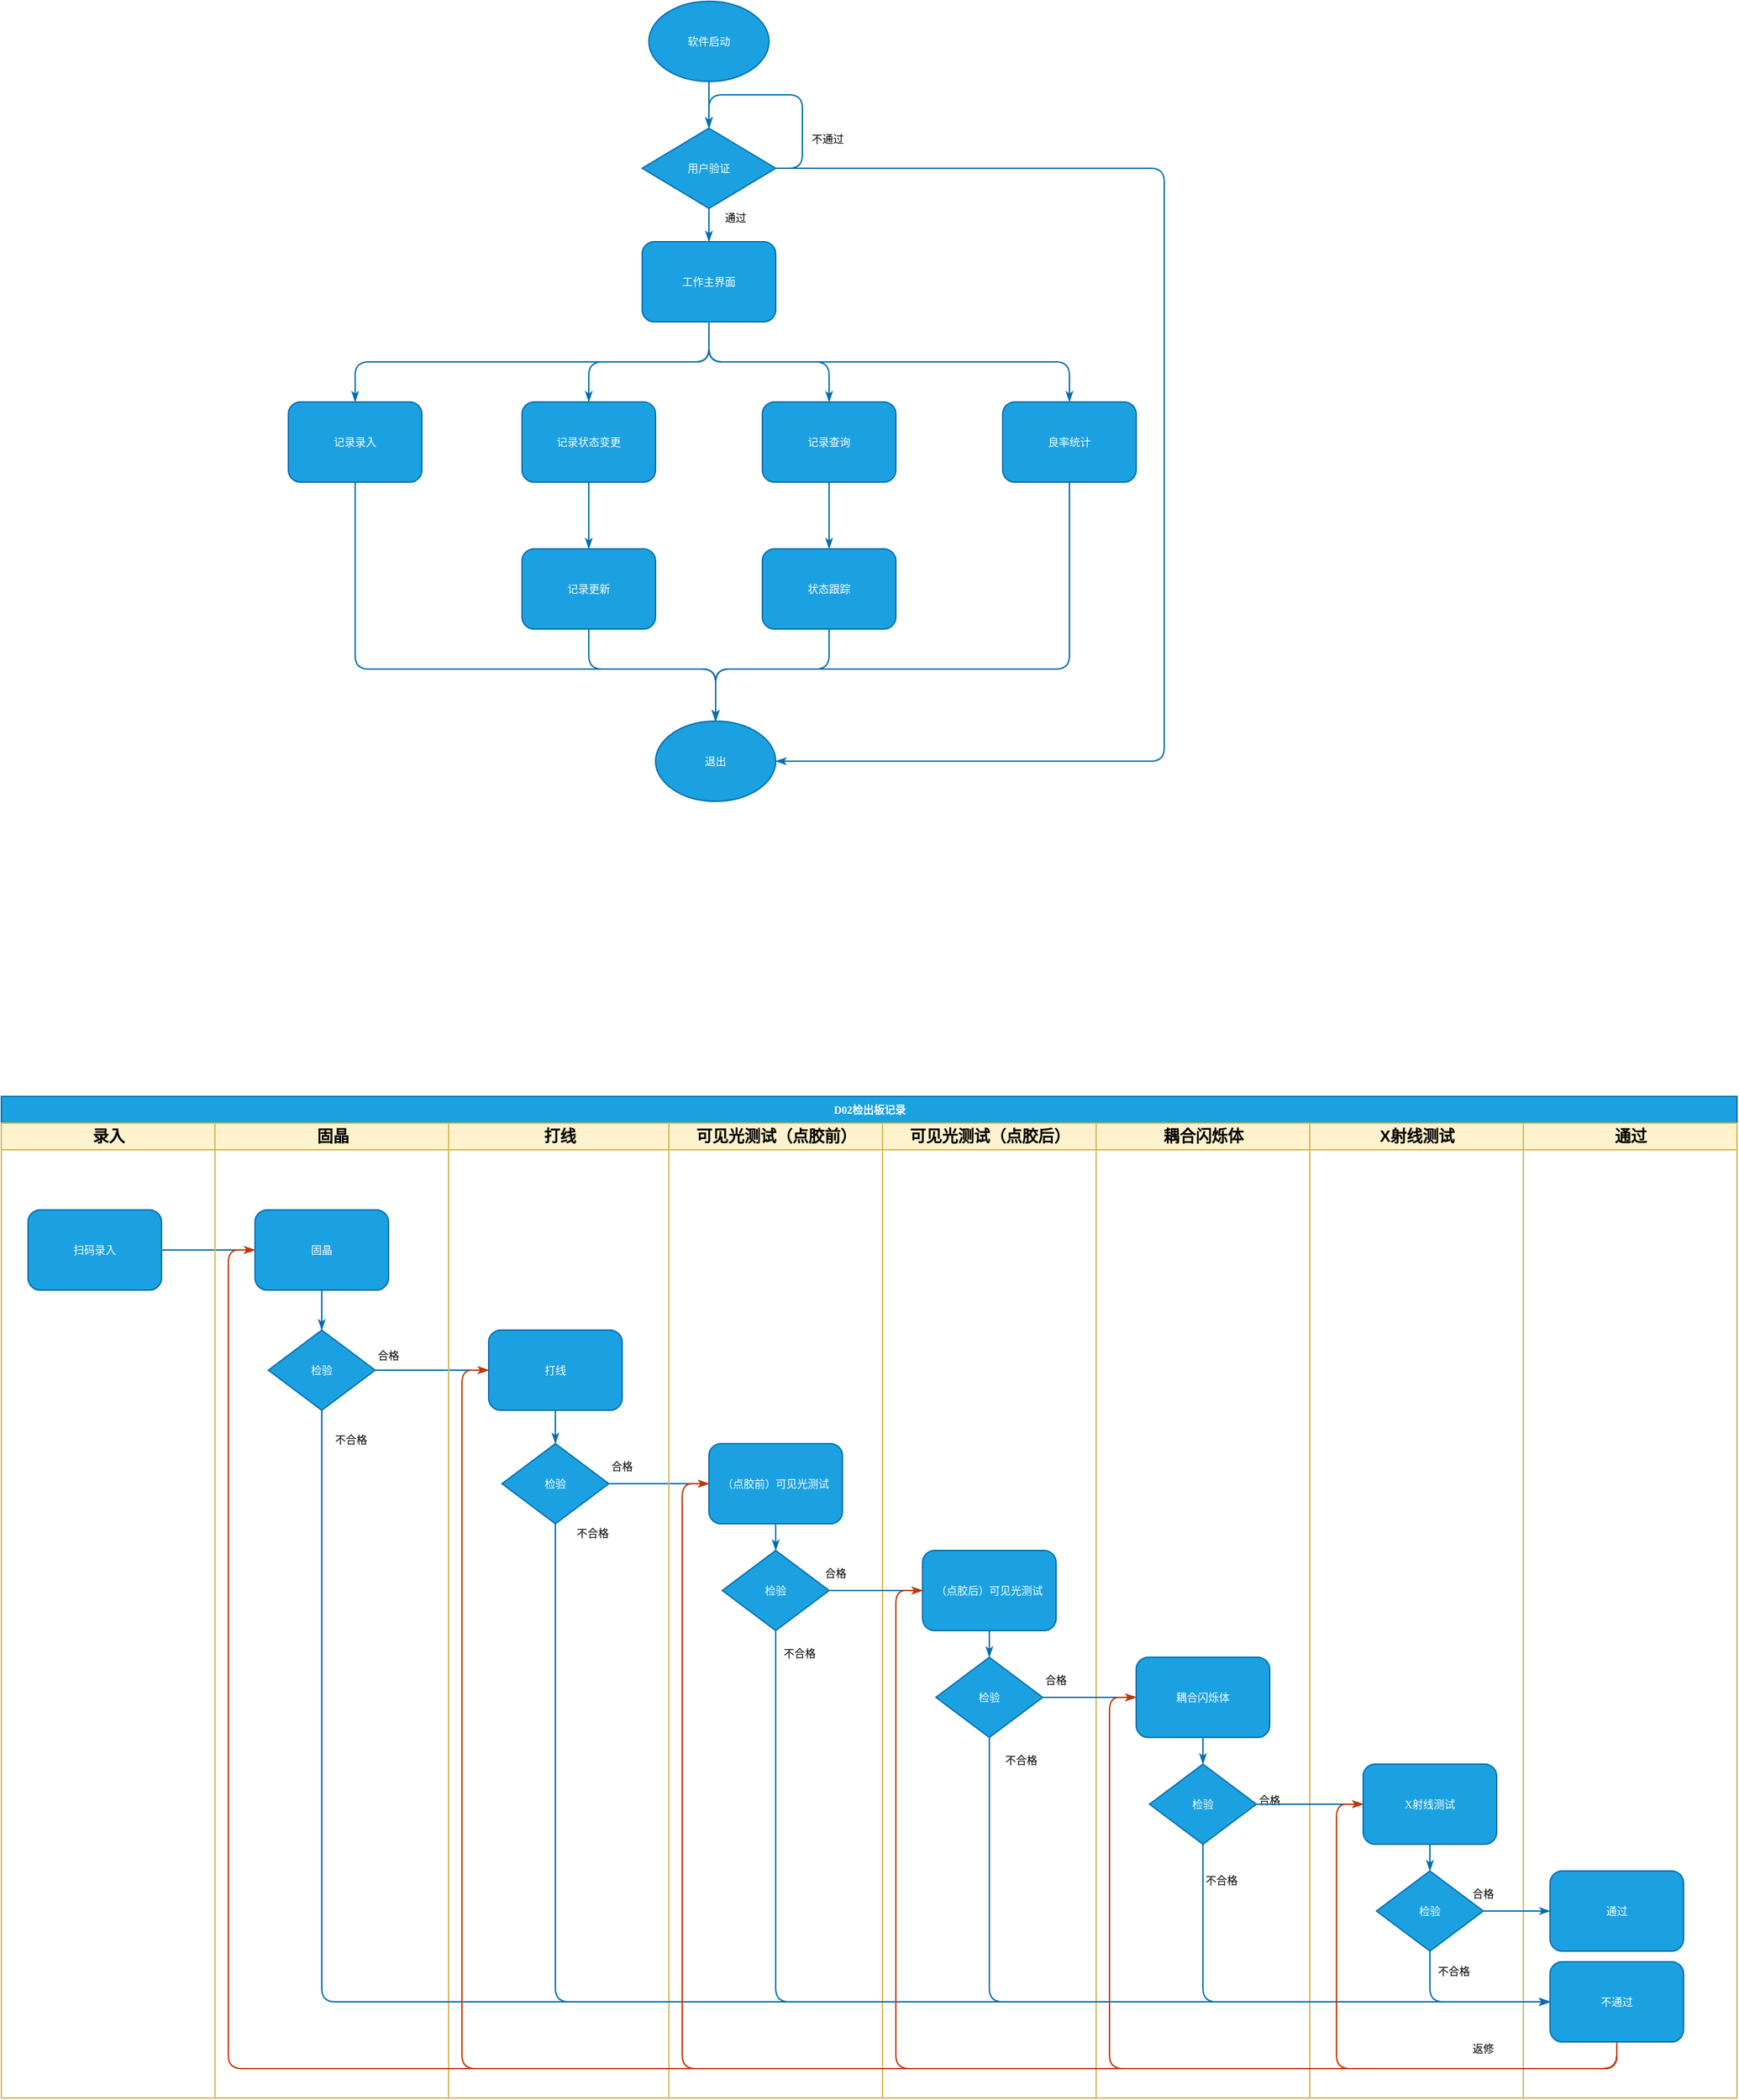 <mxfile version="10.9.8" type="github"><diagram name="Page-1" id="74e2e168-ea6b-b213-b513-2b3c1d86103e"><mxGraphModel dx="2355" dy="2018" grid="0" gridSize="10" guides="1" tooltips="1" connect="1" arrows="1" fold="1" page="0" pageScale="1" pageWidth="1100" pageHeight="850" background="#ffffff" math="0" shadow="0"><root><mxCell id="0"/><mxCell id="1" parent="0"/><mxCell id="77e6c97f196da883-1" value="D02检出板记录" style="swimlane;html=1;childLayout=stackLayout;startSize=20;rounded=0;shadow=0;labelBackgroundColor=none;strokeColor=#006EAF;strokeWidth=1;fillColor=#1ba1e2;fontFamily=Verdana;fontSize=8;fontColor=#ffffff;align=center;" parent="1" vertex="1"><mxGeometry x="-120" y="-40" width="1300" height="750" as="geometry"/></mxCell><mxCell id="77e6c97f196da883-2" value="录入" style="swimlane;html=1;startSize=20;fillColor=#fff2cc;strokeColor=#d6b656;" parent="77e6c97f196da883-1" vertex="1"><mxGeometry y="20" width="160" height="730" as="geometry"/></mxCell><mxCell id="77e6c97f196da883-8" value="扫码录入" style="rounded=1;whiteSpace=wrap;html=1;shadow=0;labelBackgroundColor=none;strokeColor=#006EAF;strokeWidth=1;fillColor=#1ba1e2;fontFamily=Verdana;fontSize=8;fontColor=#ffffff;align=center;" parent="77e6c97f196da883-2" vertex="1"><mxGeometry x="20" y="65" width="100" height="60" as="geometry"/></mxCell><mxCell id="77e6c97f196da883-26" style="edgeStyle=orthogonalEdgeStyle;rounded=1;html=1;labelBackgroundColor=none;startArrow=none;startFill=0;startSize=5;endArrow=classicThin;endFill=1;endSize=5;jettySize=auto;orthogonalLoop=1;strokeColor=#006EAF;strokeWidth=1;fontFamily=Verdana;fontSize=8;fontColor=#000000;fillColor=#1ba1e2;" parent="77e6c97f196da883-1" source="77e6c97f196da883-8" target="77e6c97f196da883-11" edge="1"><mxGeometry relative="1" as="geometry"/></mxCell><mxCell id="77e6c97f196da883-28" style="edgeStyle=orthogonalEdgeStyle;rounded=1;html=1;labelBackgroundColor=none;startArrow=none;startFill=0;startSize=5;endArrow=classicThin;endFill=1;endSize=5;jettySize=auto;orthogonalLoop=1;strokeColor=#006EAF;strokeWidth=1;fontFamily=Verdana;fontSize=8;fontColor=#000000;fillColor=#1ba1e2;exitX=1;exitY=0.5;exitDx=0;exitDy=0;" parent="77e6c97f196da883-1" source="1EYj50Yx6I4H_2WvWwof-53" target="77e6c97f196da883-12" edge="1"><mxGeometry relative="1" as="geometry"><mxPoint x="290" y="220" as="sourcePoint"/></mxGeometry></mxCell><mxCell id="77e6c97f196da883-33" style="edgeStyle=orthogonalEdgeStyle;rounded=1;html=1;labelBackgroundColor=none;startArrow=none;startFill=0;startSize=5;endArrow=classicThin;endFill=1;endSize=5;jettySize=auto;orthogonalLoop=1;strokeColor=#006EAF;strokeWidth=1;fontFamily=Verdana;fontSize=8;fontColor=#000000;fillColor=#1ba1e2;" parent="77e6c97f196da883-1" source="77e6c97f196da883-13" target="77e6c97f196da883-15" edge="1"><mxGeometry relative="1" as="geometry"/></mxCell><mxCell id="77e6c97f196da883-3" value="固晶" style="swimlane;html=1;startSize=20;fillColor=#fff2cc;strokeColor=#d6b656;" parent="77e6c97f196da883-1" vertex="1"><mxGeometry x="160" y="20" width="175" height="730" as="geometry"/></mxCell><mxCell id="1EYj50Yx6I4H_2WvWwof-56" value="" style="edgeStyle=orthogonalEdgeStyle;orthogonalLoop=1;jettySize=auto;html=1;labelBackgroundColor=none;startFill=0;startSize=5;endArrow=classicThin;endFill=1;endSize=5;strokeColor=#006EAF;strokeWidth=1;fillColor=#1ba1e2;fontFamily=Verdana;fontSize=8;" edge="1" parent="77e6c97f196da883-3" source="77e6c97f196da883-11" target="1EYj50Yx6I4H_2WvWwof-53"><mxGeometry relative="1" as="geometry"/></mxCell><mxCell id="77e6c97f196da883-11" value="固晶" style="rounded=1;whiteSpace=wrap;html=1;shadow=0;labelBackgroundColor=none;strokeColor=#006EAF;strokeWidth=1;fillColor=#1ba1e2;fontFamily=Verdana;fontSize=8;fontColor=#ffffff;align=center;" parent="77e6c97f196da883-3" vertex="1"><mxGeometry x="30" y="65" width="100" height="60" as="geometry"/></mxCell><mxCell id="1EYj50Yx6I4H_2WvWwof-53" value="检验" style="rhombus;whiteSpace=wrap;html=1;rounded=0;shadow=0;labelBackgroundColor=none;strokeColor=#006EAF;strokeWidth=1;fillColor=#1ba1e2;fontFamily=Verdana;fontSize=8;fontColor=#ffffff;align=center;" vertex="1" parent="77e6c97f196da883-3"><mxGeometry x="40" y="155" width="80" height="60" as="geometry"/></mxCell><mxCell id="1EYj50Yx6I4H_2WvWwof-57" value="合格" style="text;html=1;resizable=0;points=[];autosize=1;align=left;verticalAlign=top;spacingTop=-4;fontSize=8;fontFamily=Verdana;" vertex="1" parent="77e6c97f196da883-3"><mxGeometry x="120" y="167" width="40" height="10" as="geometry"/></mxCell><mxCell id="1EYj50Yx6I4H_2WvWwof-142" value="不合格" style="text;html=1;resizable=0;points=[];autosize=1;align=left;verticalAlign=top;spacingTop=-4;fontSize=8;fontFamily=Verdana;" vertex="1" parent="77e6c97f196da883-3"><mxGeometry x="87.5" y="230" width="46" height="10" as="geometry"/></mxCell><mxCell id="77e6c97f196da883-4" value="打线" style="swimlane;html=1;startSize=20;fillColor=#fff2cc;strokeColor=#d6b656;" parent="77e6c97f196da883-1" vertex="1"><mxGeometry x="335" y="20" width="165" height="730" as="geometry"/></mxCell><mxCell id="77e6c97f196da883-12" value="打线" style="rounded=1;whiteSpace=wrap;html=1;shadow=0;labelBackgroundColor=none;strokeColor=#006EAF;strokeWidth=1;fillColor=#1ba1e2;fontFamily=Verdana;fontSize=8;fontColor=#ffffff;align=center;" parent="77e6c97f196da883-4" vertex="1"><mxGeometry x="30" y="155" width="100" height="60" as="geometry"/></mxCell><mxCell id="77e6c97f196da883-13" value="检验" style="rhombus;whiteSpace=wrap;html=1;rounded=0;shadow=0;labelBackgroundColor=none;strokeColor=#006EAF;strokeWidth=1;fillColor=#1ba1e2;fontFamily=Verdana;fontSize=8;fontColor=#ffffff;align=center;" parent="77e6c97f196da883-4" vertex="1"><mxGeometry x="40" y="240" width="80" height="60" as="geometry"/></mxCell><mxCell id="77e6c97f196da883-29" style="edgeStyle=orthogonalEdgeStyle;rounded=1;html=1;labelBackgroundColor=none;startArrow=none;startFill=0;startSize=5;endArrow=classicThin;endFill=1;endSize=5;jettySize=auto;orthogonalLoop=1;strokeColor=#006EAF;strokeWidth=1;fontFamily=Verdana;fontSize=8;fontColor=#000000;fillColor=#1ba1e2;" parent="77e6c97f196da883-4" source="77e6c97f196da883-12" target="77e6c97f196da883-13" edge="1"><mxGeometry relative="1" as="geometry"/></mxCell><mxCell id="1EYj50Yx6I4H_2WvWwof-101" value="合格" style="text;html=1;resizable=0;points=[];autosize=1;align=left;verticalAlign=top;spacingTop=-4;fontSize=8;fontFamily=Verdana;" vertex="1" parent="77e6c97f196da883-4"><mxGeometry x="120" y="250" width="40" height="10" as="geometry"/></mxCell><mxCell id="1EYj50Yx6I4H_2WvWwof-143" value="不合格" style="text;html=1;resizable=0;points=[];autosize=1;align=left;verticalAlign=top;spacingTop=-4;fontSize=8;fontFamily=Verdana;" vertex="1" parent="77e6c97f196da883-4"><mxGeometry x="94" y="300" width="46" height="10" as="geometry"/></mxCell><mxCell id="77e6c97f196da883-5" value="可见光测试（点胶前）" style="swimlane;html=1;startSize=20;fillColor=#fff2cc;strokeColor=#d6b656;" parent="77e6c97f196da883-1" vertex="1"><mxGeometry x="500" y="20" width="160" height="730" as="geometry"/></mxCell><mxCell id="77e6c97f196da883-15" value="（点胶前）可见光测试" style="rounded=1;whiteSpace=wrap;html=1;shadow=0;labelBackgroundColor=none;strokeColor=#006EAF;strokeWidth=1;fillColor=#1ba1e2;fontFamily=Verdana;fontSize=8;fontColor=#ffffff;align=center;" parent="77e6c97f196da883-5" vertex="1"><mxGeometry x="30" y="240" width="100" height="60" as="geometry"/></mxCell><mxCell id="77e6c97f196da883-16" value="检验" style="rhombus;whiteSpace=wrap;html=1;rounded=0;shadow=0;labelBackgroundColor=none;strokeColor=#006EAF;strokeWidth=1;fillColor=#1ba1e2;fontFamily=Verdana;fontSize=8;fontColor=#ffffff;align=center;" parent="77e6c97f196da883-5" vertex="1"><mxGeometry x="40" y="320" width="80" height="60" as="geometry"/></mxCell><mxCell id="77e6c97f196da883-34" style="edgeStyle=orthogonalEdgeStyle;rounded=1;html=1;labelBackgroundColor=none;startArrow=none;startFill=0;startSize=5;endArrow=classicThin;endFill=1;endSize=5;jettySize=auto;orthogonalLoop=1;strokeColor=#006EAF;strokeWidth=1;fontFamily=Verdana;fontSize=8;fontColor=#000000;fillColor=#1ba1e2;" parent="77e6c97f196da883-5" source="77e6c97f196da883-15" target="77e6c97f196da883-16" edge="1"><mxGeometry relative="1" as="geometry"/></mxCell><mxCell id="1EYj50Yx6I4H_2WvWwof-102" value="合格" style="text;html=1;resizable=0;points=[];autosize=1;align=left;verticalAlign=top;spacingTop=-4;fontSize=8;fontFamily=Verdana;" vertex="1" parent="77e6c97f196da883-5"><mxGeometry x="115" y="330" width="40" height="10" as="geometry"/></mxCell><mxCell id="1EYj50Yx6I4H_2WvWwof-145" value="不合格" style="text;html=1;resizable=0;points=[];autosize=1;align=left;verticalAlign=top;spacingTop=-4;fontSize=8;fontFamily=Verdana;" vertex="1" parent="77e6c97f196da883-5"><mxGeometry x="84" y="390" width="46" height="10" as="geometry"/></mxCell><mxCell id="77e6c97f196da883-6" value="可见光测试（点胶后）" style="swimlane;html=1;startSize=20;fillColor=#fff2cc;strokeColor=#d6b656;" parent="77e6c97f196da883-1" vertex="1"><mxGeometry x="660" y="20" width="160" height="730" as="geometry"/></mxCell><mxCell id="1EYj50Yx6I4H_2WvWwof-62" style="edgeStyle=orthogonalEdgeStyle;orthogonalLoop=1;jettySize=auto;html=1;exitX=0.5;exitY=1;exitDx=0;exitDy=0;labelBackgroundColor=none;startFill=0;startSize=5;endArrow=classicThin;endFill=1;endSize=5;strokeColor=#006EAF;strokeWidth=1;fillColor=#1ba1e2;fontFamily=Verdana;fontSize=8;" edge="1" parent="77e6c97f196da883-6" source="77e6c97f196da883-17" target="1EYj50Yx6I4H_2WvWwof-61"><mxGeometry relative="1" as="geometry"/></mxCell><mxCell id="77e6c97f196da883-17" value="（点胶后）可见光测试" style="rounded=1;whiteSpace=wrap;html=1;shadow=0;labelBackgroundColor=none;strokeColor=#006EAF;strokeWidth=1;fillColor=#1ba1e2;fontFamily=Verdana;fontSize=8;fontColor=#ffffff;align=center;" parent="77e6c97f196da883-6" vertex="1"><mxGeometry x="30" y="320" width="100" height="60" as="geometry"/></mxCell><mxCell id="1EYj50Yx6I4H_2WvWwof-61" value="检验" style="rhombus;whiteSpace=wrap;html=1;rounded=0;shadow=0;labelBackgroundColor=none;strokeColor=#006EAF;strokeWidth=1;fillColor=#1ba1e2;fontFamily=Verdana;fontSize=8;fontColor=#ffffff;align=center;" vertex="1" parent="77e6c97f196da883-6"><mxGeometry x="40" y="400" width="80" height="60" as="geometry"/></mxCell><mxCell id="1EYj50Yx6I4H_2WvWwof-103" value="合格" style="text;html=1;resizable=0;points=[];autosize=1;align=left;verticalAlign=top;spacingTop=-4;fontSize=8;fontFamily=Verdana;" vertex="1" parent="77e6c97f196da883-6"><mxGeometry x="120" y="410" width="40" height="10" as="geometry"/></mxCell><mxCell id="1EYj50Yx6I4H_2WvWwof-146" value="不合格" style="text;html=1;resizable=0;points=[];autosize=1;align=left;verticalAlign=top;spacingTop=-4;fontSize=8;fontFamily=Verdana;" vertex="1" parent="77e6c97f196da883-6"><mxGeometry x="90" y="470" width="46" height="10" as="geometry"/></mxCell><mxCell id="77e6c97f196da883-7" value="耦合闪烁体" style="swimlane;html=1;startSize=20;fillColor=#fff2cc;strokeColor=#d6b656;" parent="77e6c97f196da883-1" vertex="1"><mxGeometry x="820" y="20" width="160" height="730" as="geometry"><mxRectangle x="800" y="20" width="90" height="730" as="alternateBounds"/></mxGeometry></mxCell><mxCell id="77e6c97f196da883-40" style="edgeStyle=orthogonalEdgeStyle;rounded=1;html=1;labelBackgroundColor=none;startArrow=none;startFill=0;startSize=5;endArrow=classicThin;endFill=1;endSize=5;jettySize=auto;orthogonalLoop=1;strokeColor=#006EAF;strokeWidth=1;fontFamily=Verdana;fontSize=8;fontColor=#000000;fillColor=#1ba1e2;" parent="77e6c97f196da883-7" edge="1"><mxGeometry relative="1" as="geometry"><mxPoint x="80" y="640" as="sourcePoint"/><mxPoint x="80" y="640" as="targetPoint"/></mxGeometry></mxCell><mxCell id="1EYj50Yx6I4H_2WvWwof-64" value="耦合闪烁体" style="rounded=1;whiteSpace=wrap;html=1;shadow=0;labelBackgroundColor=none;strokeColor=#006EAF;strokeWidth=1;fillColor=#1ba1e2;fontFamily=Verdana;fontSize=8;fontColor=#ffffff;align=center;" vertex="1" parent="77e6c97f196da883-7"><mxGeometry x="30" y="400" width="100" height="60" as="geometry"/></mxCell><mxCell id="1EYj50Yx6I4H_2WvWwof-65" value="检验" style="rhombus;whiteSpace=wrap;html=1;rounded=0;shadow=0;labelBackgroundColor=none;strokeColor=#006EAF;strokeWidth=1;fillColor=#1ba1e2;fontFamily=Verdana;fontSize=8;fontColor=#ffffff;align=center;" vertex="1" parent="77e6c97f196da883-7"><mxGeometry x="40" y="480" width="80" height="60" as="geometry"/></mxCell><mxCell id="1EYj50Yx6I4H_2WvWwof-63" style="edgeStyle=orthogonalEdgeStyle;orthogonalLoop=1;jettySize=auto;html=1;exitX=0.5;exitY=1;exitDx=0;exitDy=0;labelBackgroundColor=none;startFill=0;startSize=5;endArrow=classicThin;endFill=1;endSize=5;strokeColor=#006EAF;strokeWidth=1;fillColor=#1ba1e2;fontFamily=Verdana;fontSize=8;" edge="1" parent="77e6c97f196da883-7" source="1EYj50Yx6I4H_2WvWwof-64" target="1EYj50Yx6I4H_2WvWwof-65"><mxGeometry relative="1" as="geometry"/></mxCell><mxCell id="1EYj50Yx6I4H_2WvWwof-104" value="合格" style="text;html=1;resizable=0;points=[];autosize=1;align=left;verticalAlign=top;spacingTop=-4;fontSize=8;fontFamily=Verdana;" vertex="1" parent="77e6c97f196da883-7"><mxGeometry x="120" y="500" width="40" height="10" as="geometry"/></mxCell><mxCell id="1EYj50Yx6I4H_2WvWwof-148" value="不合格" style="text;html=1;resizable=0;points=[];autosize=1;align=left;verticalAlign=top;spacingTop=-4;fontSize=8;fontFamily=Verdana;" vertex="1" parent="77e6c97f196da883-7"><mxGeometry x="80" y="560" width="46" height="10" as="geometry"/></mxCell><mxCell id="1EYj50Yx6I4H_2WvWwof-49" value="X射线测试" style="swimlane;html=1;startSize=20;fillColor=#fff2cc;strokeColor=#d6b656;" vertex="1" parent="77e6c97f196da883-1"><mxGeometry x="980" y="20" width="160" height="730" as="geometry"><mxRectangle x="800" y="20" width="90" height="730" as="alternateBounds"/></mxGeometry></mxCell><mxCell id="1EYj50Yx6I4H_2WvWwof-67" value="X射线测试" style="rounded=1;whiteSpace=wrap;html=1;shadow=0;labelBackgroundColor=none;strokeColor=#006EAF;strokeWidth=1;fillColor=#1ba1e2;fontFamily=Verdana;fontSize=8;fontColor=#ffffff;align=center;" vertex="1" parent="1EYj50Yx6I4H_2WvWwof-49"><mxGeometry x="40" y="480" width="100" height="60" as="geometry"/></mxCell><mxCell id="1EYj50Yx6I4H_2WvWwof-68" value="检验" style="rhombus;whiteSpace=wrap;html=1;rounded=0;shadow=0;labelBackgroundColor=none;strokeColor=#006EAF;strokeWidth=1;fillColor=#1ba1e2;fontFamily=Verdana;fontSize=8;fontColor=#ffffff;align=center;" vertex="1" parent="1EYj50Yx6I4H_2WvWwof-49"><mxGeometry x="50" y="560" width="80" height="60" as="geometry"/></mxCell><mxCell id="1EYj50Yx6I4H_2WvWwof-66" style="edgeStyle=orthogonalEdgeStyle;orthogonalLoop=1;jettySize=auto;html=1;exitX=0.5;exitY=1;exitDx=0;exitDy=0;labelBackgroundColor=none;startFill=0;startSize=5;endArrow=classicThin;endFill=1;endSize=5;strokeColor=#006EAF;strokeWidth=1;fillColor=#1ba1e2;fontFamily=Verdana;fontSize=8;" edge="1" parent="1EYj50Yx6I4H_2WvWwof-49" source="1EYj50Yx6I4H_2WvWwof-67" target="1EYj50Yx6I4H_2WvWwof-68"><mxGeometry relative="1" as="geometry"/></mxCell><mxCell id="1EYj50Yx6I4H_2WvWwof-105" value="合格" style="text;html=1;resizable=0;points=[];autosize=1;align=left;verticalAlign=top;spacingTop=-4;fontSize=8;fontFamily=Verdana;" vertex="1" parent="1EYj50Yx6I4H_2WvWwof-49"><mxGeometry x="120" y="570" width="40" height="10" as="geometry"/></mxCell><mxCell id="1EYj50Yx6I4H_2WvWwof-149" value="不合格" style="text;html=1;resizable=0;points=[];autosize=1;align=left;verticalAlign=top;spacingTop=-4;fontSize=8;fontFamily=Verdana;" vertex="1" parent="1EYj50Yx6I4H_2WvWwof-49"><mxGeometry x="94" y="628" width="46" height="10" as="geometry"/></mxCell><mxCell id="1EYj50Yx6I4H_2WvWwof-152" value="返修" style="text;html=1;resizable=0;points=[];autosize=1;align=left;verticalAlign=top;spacingTop=-4;fontSize=8;fontFamily=Verdana;" vertex="1" parent="1EYj50Yx6I4H_2WvWwof-49"><mxGeometry x="120" y="686" width="34" height="10" as="geometry"/></mxCell><mxCell id="1EYj50Yx6I4H_2WvWwof-58" value="通过" style="swimlane;html=1;startSize=20;fillColor=#fff2cc;strokeColor=#d6b656;" vertex="1" parent="77e6c97f196da883-1"><mxGeometry x="1140" y="20" width="160" height="730" as="geometry"><mxRectangle x="800" y="20" width="90" height="730" as="alternateBounds"/></mxGeometry></mxCell><mxCell id="1EYj50Yx6I4H_2WvWwof-59" value="通过" style="rounded=1;whiteSpace=wrap;html=1;shadow=0;labelBackgroundColor=none;strokeColor=#006EAF;strokeWidth=1;fillColor=#1ba1e2;fontFamily=Verdana;fontSize=8;fontColor=#ffffff;align=center;" vertex="1" parent="1EYj50Yx6I4H_2WvWwof-58"><mxGeometry x="20" y="560" width="100" height="60" as="geometry"/></mxCell><mxCell id="1EYj50Yx6I4H_2WvWwof-81" value="不通过" style="rounded=1;whiteSpace=wrap;html=1;shadow=0;labelBackgroundColor=none;strokeColor=#006EAF;strokeWidth=1;fillColor=#1ba1e2;fontFamily=Verdana;fontSize=8;fontColor=#ffffff;align=center;" vertex="1" parent="1EYj50Yx6I4H_2WvWwof-58"><mxGeometry x="20" y="628" width="100" height="60" as="geometry"/></mxCell><mxCell id="1EYj50Yx6I4H_2WvWwof-60" style="edgeStyle=orthogonalEdgeStyle;orthogonalLoop=1;jettySize=auto;html=1;exitX=1;exitY=0.5;exitDx=0;exitDy=0;entryX=0;entryY=0.5;entryDx=0;entryDy=0;labelBackgroundColor=none;startFill=0;startSize=5;endArrow=classicThin;endFill=1;endSize=5;strokeColor=#006EAF;strokeWidth=1;fillColor=#1ba1e2;fontFamily=Verdana;fontSize=8;" edge="1" parent="77e6c97f196da883-1" source="77e6c97f196da883-16" target="77e6c97f196da883-17"><mxGeometry relative="1" as="geometry"/></mxCell><mxCell id="1EYj50Yx6I4H_2WvWwof-69" style="edgeStyle=orthogonalEdgeStyle;orthogonalLoop=1;jettySize=auto;html=1;exitX=1;exitY=0.5;exitDx=0;exitDy=0;labelBackgroundColor=none;startFill=0;startSize=5;endArrow=classicThin;endFill=1;endSize=5;strokeColor=#006EAF;strokeWidth=1;fillColor=#1ba1e2;fontFamily=Verdana;fontSize=8;" edge="1" parent="77e6c97f196da883-1" source="1EYj50Yx6I4H_2WvWwof-61" target="1EYj50Yx6I4H_2WvWwof-64"><mxGeometry relative="1" as="geometry"/></mxCell><mxCell id="1EYj50Yx6I4H_2WvWwof-70" style="edgeStyle=orthogonalEdgeStyle;orthogonalLoop=1;jettySize=auto;html=1;exitX=1;exitY=0.5;exitDx=0;exitDy=0;entryX=0;entryY=0.5;entryDx=0;entryDy=0;labelBackgroundColor=none;startFill=0;startSize=5;endArrow=classicThin;endFill=1;endSize=5;strokeColor=#006EAF;strokeWidth=1;fillColor=#1ba1e2;fontFamily=Verdana;fontSize=8;" edge="1" parent="77e6c97f196da883-1" source="1EYj50Yx6I4H_2WvWwof-65" target="1EYj50Yx6I4H_2WvWwof-67"><mxGeometry relative="1" as="geometry"/></mxCell><mxCell id="1EYj50Yx6I4H_2WvWwof-71" style="edgeStyle=orthogonalEdgeStyle;orthogonalLoop=1;jettySize=auto;html=1;exitX=1;exitY=0.5;exitDx=0;exitDy=0;entryX=0;entryY=0.5;entryDx=0;entryDy=0;labelBackgroundColor=none;startFill=0;startSize=5;endArrow=classicThin;endFill=1;endSize=5;strokeColor=#006EAF;strokeWidth=1;fillColor=#1ba1e2;fontFamily=Verdana;fontSize=8;" edge="1" parent="77e6c97f196da883-1" source="1EYj50Yx6I4H_2WvWwof-68" target="1EYj50Yx6I4H_2WvWwof-59"><mxGeometry relative="1" as="geometry"/></mxCell><mxCell id="1EYj50Yx6I4H_2WvWwof-82" style="edgeStyle=orthogonalEdgeStyle;orthogonalLoop=1;jettySize=auto;html=1;exitX=0.5;exitY=1;exitDx=0;exitDy=0;entryX=0;entryY=0.5;entryDx=0;entryDy=0;labelBackgroundColor=none;startFill=0;startSize=5;endArrow=classicThin;endFill=1;endSize=5;strokeColor=#006EAF;strokeWidth=1;fillColor=#1ba1e2;fontFamily=Verdana;fontSize=8;" edge="1" parent="77e6c97f196da883-1" source="1EYj50Yx6I4H_2WvWwof-53" target="1EYj50Yx6I4H_2WvWwof-81"><mxGeometry relative="1" as="geometry"/></mxCell><mxCell id="1EYj50Yx6I4H_2WvWwof-84" style="edgeStyle=orthogonalEdgeStyle;orthogonalLoop=1;jettySize=auto;html=1;exitX=0.5;exitY=1;exitDx=0;exitDy=0;entryX=0;entryY=0.5;entryDx=0;entryDy=0;labelBackgroundColor=none;startFill=0;startSize=5;endArrow=classicThin;endFill=1;endSize=5;strokeColor=#006EAF;strokeWidth=1;fillColor=#1ba1e2;fontFamily=Verdana;fontSize=8;" edge="1" parent="77e6c97f196da883-1" source="77e6c97f196da883-16" target="1EYj50Yx6I4H_2WvWwof-81"><mxGeometry relative="1" as="geometry"/></mxCell><mxCell id="1EYj50Yx6I4H_2WvWwof-85" style="edgeStyle=orthogonalEdgeStyle;orthogonalLoop=1;jettySize=auto;html=1;exitX=0.5;exitY=1;exitDx=0;exitDy=0;entryX=0;entryY=0.5;entryDx=0;entryDy=0;labelBackgroundColor=none;startFill=0;startSize=5;endArrow=classicThin;endFill=1;endSize=5;strokeColor=#006EAF;strokeWidth=1;fillColor=#1ba1e2;fontFamily=Verdana;fontSize=8;" edge="1" parent="77e6c97f196da883-1" source="1EYj50Yx6I4H_2WvWwof-61" target="1EYj50Yx6I4H_2WvWwof-81"><mxGeometry relative="1" as="geometry"/></mxCell><mxCell id="1EYj50Yx6I4H_2WvWwof-86" style="edgeStyle=orthogonalEdgeStyle;orthogonalLoop=1;jettySize=auto;html=1;exitX=0.5;exitY=1;exitDx=0;exitDy=0;entryX=0;entryY=0.5;entryDx=0;entryDy=0;labelBackgroundColor=none;startFill=0;startSize=5;endArrow=classicThin;endFill=1;endSize=5;strokeColor=#006EAF;strokeWidth=1;fillColor=#1ba1e2;fontFamily=Verdana;fontSize=8;" edge="1" parent="77e6c97f196da883-1" source="1EYj50Yx6I4H_2WvWwof-68" target="1EYj50Yx6I4H_2WvWwof-81"><mxGeometry relative="1" as="geometry"/></mxCell><mxCell id="1EYj50Yx6I4H_2WvWwof-141" style="edgeStyle=orthogonalEdgeStyle;orthogonalLoop=1;jettySize=auto;html=1;exitX=0.5;exitY=1;exitDx=0;exitDy=0;entryX=0;entryY=0.5;entryDx=0;entryDy=0;labelBackgroundColor=none;startFill=0;startSize=5;endArrow=classicThin;endFill=1;endSize=5;strokeColor=#C73500;strokeWidth=1;fillColor=#fa6800;fontFamily=Verdana;fontSize=8;" edge="1" parent="77e6c97f196da883-1" source="1EYj50Yx6I4H_2WvWwof-81" target="77e6c97f196da883-11"><mxGeometry relative="1" as="geometry"/></mxCell><mxCell id="1EYj50Yx6I4H_2WvWwof-144" style="edgeStyle=orthogonalEdgeStyle;orthogonalLoop=1;jettySize=auto;html=1;exitX=0.5;exitY=1;exitDx=0;exitDy=0;entryX=0;entryY=0.5;entryDx=0;entryDy=0;labelBackgroundColor=none;startFill=0;startSize=5;endArrow=classicThin;endFill=1;endSize=5;strokeColor=#006EAF;strokeWidth=1;fillColor=#1ba1e2;fontFamily=Verdana;fontSize=8;" edge="1" parent="77e6c97f196da883-1" source="77e6c97f196da883-13" target="1EYj50Yx6I4H_2WvWwof-81"><mxGeometry relative="1" as="geometry"/></mxCell><mxCell id="1EYj50Yx6I4H_2WvWwof-147" style="edgeStyle=orthogonalEdgeStyle;orthogonalLoop=1;jettySize=auto;html=1;exitX=0.5;exitY=1;exitDx=0;exitDy=0;entryX=0;entryY=0.5;entryDx=0;entryDy=0;labelBackgroundColor=none;startFill=0;startSize=5;endArrow=classicThin;endFill=1;endSize=5;strokeColor=#006EAF;strokeWidth=1;fillColor=#1ba1e2;fontFamily=Verdana;fontSize=8;" edge="1" parent="77e6c97f196da883-1" source="1EYj50Yx6I4H_2WvWwof-65" target="1EYj50Yx6I4H_2WvWwof-81"><mxGeometry relative="1" as="geometry"/></mxCell><mxCell id="1EYj50Yx6I4H_2WvWwof-150" style="edgeStyle=orthogonalEdgeStyle;orthogonalLoop=1;jettySize=auto;html=1;exitX=0.5;exitY=1;exitDx=0;exitDy=0;entryX=0;entryY=0.5;entryDx=0;entryDy=0;labelBackgroundColor=none;startFill=0;startSize=5;endArrow=classicThin;endFill=1;endSize=5;strokeColor=#C73500;strokeWidth=1;fillColor=#fa6800;fontFamily=Verdana;fontSize=8;" edge="1" parent="77e6c97f196da883-1" source="1EYj50Yx6I4H_2WvWwof-81" target="77e6c97f196da883-12"><mxGeometry relative="1" as="geometry"/></mxCell><mxCell id="1EYj50Yx6I4H_2WvWwof-151" style="edgeStyle=orthogonalEdgeStyle;orthogonalLoop=1;jettySize=auto;html=1;exitX=0.5;exitY=1;exitDx=0;exitDy=0;entryX=0;entryY=0.5;entryDx=0;entryDy=0;labelBackgroundColor=none;startFill=0;startSize=5;endArrow=classicThin;endFill=1;endSize=5;strokeColor=#C73500;strokeWidth=1;fillColor=#fa6800;fontFamily=Verdana;fontSize=8;" edge="1" parent="77e6c97f196da883-1" source="1EYj50Yx6I4H_2WvWwof-81" target="77e6c97f196da883-15"><mxGeometry relative="1" as="geometry"/></mxCell><mxCell id="1EYj50Yx6I4H_2WvWwof-153" style="edgeStyle=orthogonalEdgeStyle;orthogonalLoop=1;jettySize=auto;html=1;exitX=0.5;exitY=1;exitDx=0;exitDy=0;entryX=0;entryY=0.5;entryDx=0;entryDy=0;labelBackgroundColor=none;startFill=0;startSize=5;endArrow=classicThin;endFill=1;endSize=5;strokeColor=#C73500;strokeWidth=1;fillColor=#fa6800;fontFamily=Verdana;fontSize=8;" edge="1" parent="77e6c97f196da883-1" source="1EYj50Yx6I4H_2WvWwof-81" target="77e6c97f196da883-17"><mxGeometry relative="1" as="geometry"/></mxCell><mxCell id="1EYj50Yx6I4H_2WvWwof-154" style="edgeStyle=orthogonalEdgeStyle;orthogonalLoop=1;jettySize=auto;html=1;exitX=0.5;exitY=1;exitDx=0;exitDy=0;entryX=0;entryY=0.5;entryDx=0;entryDy=0;labelBackgroundColor=none;startFill=0;startSize=5;endArrow=classicThin;endFill=1;endSize=5;strokeColor=#C73500;strokeWidth=1;fillColor=#fa6800;fontFamily=Verdana;fontSize=8;" edge="1" parent="77e6c97f196da883-1" source="1EYj50Yx6I4H_2WvWwof-81" target="1EYj50Yx6I4H_2WvWwof-64"><mxGeometry relative="1" as="geometry"/></mxCell><mxCell id="1EYj50Yx6I4H_2WvWwof-155" style="edgeStyle=orthogonalEdgeStyle;orthogonalLoop=1;jettySize=auto;html=1;exitX=0.5;exitY=1;exitDx=0;exitDy=0;entryX=0;entryY=0.5;entryDx=0;entryDy=0;labelBackgroundColor=none;startFill=0;startSize=5;endArrow=classicThin;endFill=1;endSize=5;strokeColor=#C73500;strokeWidth=1;fillColor=#fa6800;fontFamily=Verdana;fontSize=8;" edge="1" parent="77e6c97f196da883-1" source="1EYj50Yx6I4H_2WvWwof-81" target="1EYj50Yx6I4H_2WvWwof-67"><mxGeometry relative="1" as="geometry"/></mxCell><mxCell id="1EYj50Yx6I4H_2WvWwof-135" style="edgeStyle=orthogonalEdgeStyle;orthogonalLoop=1;jettySize=auto;html=1;exitX=0.5;exitY=1;exitDx=0;exitDy=0;labelBackgroundColor=none;startFill=0;startSize=5;endArrow=classicThin;endFill=1;endSize=5;strokeColor=#006EAF;strokeWidth=1;fillColor=#1ba1e2;fontFamily=Verdana;fontSize=8;" edge="1" parent="1" source="1EYj50Yx6I4H_2WvWwof-88" target="1EYj50Yx6I4H_2WvWwof-113"><mxGeometry relative="1" as="geometry"><Array as="points"><mxPoint x="320" y="-360"/><mxPoint x="415" y="-360"/></Array></mxGeometry></mxCell><mxCell id="1EYj50Yx6I4H_2WvWwof-88" value="记录更新" style="rounded=1;whiteSpace=wrap;html=1;shadow=0;labelBackgroundColor=none;strokeColor=#006EAF;strokeWidth=1;fillColor=#1ba1e2;fontFamily=Verdana;fontSize=8;fontColor=#ffffff;align=center;" vertex="1" parent="1"><mxGeometry x="270" y="-450" width="100" height="60" as="geometry"/></mxCell><mxCell id="1EYj50Yx6I4H_2WvWwof-134" style="edgeStyle=orthogonalEdgeStyle;orthogonalLoop=1;jettySize=auto;html=1;exitX=0.5;exitY=1;exitDx=0;exitDy=0;labelBackgroundColor=none;startFill=0;startSize=5;endArrow=classicThin;endFill=1;endSize=5;strokeColor=#006EAF;strokeWidth=1;fillColor=#1ba1e2;fontFamily=Verdana;fontSize=8;" edge="1" parent="1" source="1EYj50Yx6I4H_2WvWwof-90" target="1EYj50Yx6I4H_2WvWwof-113"><mxGeometry relative="1" as="geometry"><Array as="points"><mxPoint x="145" y="-360"/><mxPoint x="415" y="-360"/></Array></mxGeometry></mxCell><mxCell id="1EYj50Yx6I4H_2WvWwof-90" value="记录录入" style="rounded=1;whiteSpace=wrap;html=1;shadow=0;labelBackgroundColor=none;strokeColor=#006EAF;strokeWidth=1;fillColor=#1ba1e2;fontFamily=Verdana;fontSize=8;fontColor=#ffffff;align=center;" vertex="1" parent="1"><mxGeometry x="95" y="-560" width="100" height="60" as="geometry"/></mxCell><mxCell id="1EYj50Yx6I4H_2WvWwof-119" style="edgeStyle=orthogonalEdgeStyle;orthogonalLoop=1;jettySize=auto;html=1;exitX=0.5;exitY=1;exitDx=0;exitDy=0;labelBackgroundColor=none;startFill=0;startSize=5;endArrow=classicThin;endFill=1;endSize=5;strokeColor=#006EAF;strokeWidth=1;fillColor=#1ba1e2;fontFamily=Verdana;fontSize=8;" edge="1" parent="1" source="1EYj50Yx6I4H_2WvWwof-91" target="1EYj50Yx6I4H_2WvWwof-95"><mxGeometry relative="1" as="geometry"/></mxCell><mxCell id="1EYj50Yx6I4H_2WvWwof-91" value="记录查询" style="rounded=1;whiteSpace=wrap;html=1;shadow=0;labelBackgroundColor=none;strokeColor=#006EAF;strokeWidth=1;fillColor=#1ba1e2;fontFamily=Verdana;fontSize=8;fontColor=#ffffff;align=center;" vertex="1" parent="1"><mxGeometry x="450" y="-560" width="100" height="60" as="geometry"/></mxCell><mxCell id="1EYj50Yx6I4H_2WvWwof-118" style="edgeStyle=orthogonalEdgeStyle;orthogonalLoop=1;jettySize=auto;html=1;exitX=0.5;exitY=1;exitDx=0;exitDy=0;entryX=0.5;entryY=0;entryDx=0;entryDy=0;labelBackgroundColor=none;startFill=0;startSize=5;endArrow=classicThin;endFill=1;endSize=5;strokeColor=#006EAF;strokeWidth=1;fillColor=#1ba1e2;fontFamily=Verdana;fontSize=8;" edge="1" parent="1" source="1EYj50Yx6I4H_2WvWwof-92" target="1EYj50Yx6I4H_2WvWwof-88"><mxGeometry relative="1" as="geometry"/></mxCell><mxCell id="1EYj50Yx6I4H_2WvWwof-92" value="记录状态变更" style="rounded=1;whiteSpace=wrap;html=1;shadow=0;labelBackgroundColor=none;strokeColor=#006EAF;strokeWidth=1;fillColor=#1ba1e2;fontFamily=Verdana;fontSize=8;fontColor=#ffffff;align=center;" vertex="1" parent="1"><mxGeometry x="270" y="-560" width="100" height="60" as="geometry"/></mxCell><mxCell id="1EYj50Yx6I4H_2WvWwof-137" style="edgeStyle=orthogonalEdgeStyle;orthogonalLoop=1;jettySize=auto;html=1;exitX=0.5;exitY=1;exitDx=0;exitDy=0;entryX=0.5;entryY=0;entryDx=0;entryDy=0;labelBackgroundColor=none;startFill=0;startSize=5;endArrow=classicThin;endFill=1;endSize=5;strokeColor=#006EAF;strokeWidth=1;fillColor=#1ba1e2;fontFamily=Verdana;fontSize=8;" edge="1" parent="1" source="1EYj50Yx6I4H_2WvWwof-94" target="1EYj50Yx6I4H_2WvWwof-113"><mxGeometry relative="1" as="geometry"><Array as="points"><mxPoint x="680" y="-360"/><mxPoint x="415" y="-360"/></Array></mxGeometry></mxCell><mxCell id="1EYj50Yx6I4H_2WvWwof-94" value="良率统计" style="rounded=1;whiteSpace=wrap;html=1;shadow=0;labelBackgroundColor=none;strokeColor=#006EAF;strokeWidth=1;fillColor=#1ba1e2;fontFamily=Verdana;fontSize=8;fontColor=#ffffff;align=center;" vertex="1" parent="1"><mxGeometry x="630" y="-560" width="100" height="60" as="geometry"/></mxCell><mxCell id="1EYj50Yx6I4H_2WvWwof-136" style="edgeStyle=orthogonalEdgeStyle;orthogonalLoop=1;jettySize=auto;html=1;exitX=0.5;exitY=1;exitDx=0;exitDy=0;entryX=0.5;entryY=0;entryDx=0;entryDy=0;labelBackgroundColor=none;startFill=0;startSize=5;endArrow=classicThin;endFill=1;endSize=5;strokeColor=#006EAF;strokeWidth=1;fillColor=#1ba1e2;fontFamily=Verdana;fontSize=8;" edge="1" parent="1" source="1EYj50Yx6I4H_2WvWwof-95" target="1EYj50Yx6I4H_2WvWwof-113"><mxGeometry relative="1" as="geometry"><Array as="points"><mxPoint x="500" y="-360"/><mxPoint x="415" y="-360"/></Array></mxGeometry></mxCell><mxCell id="1EYj50Yx6I4H_2WvWwof-95" value="状态跟踪" style="rounded=1;whiteSpace=wrap;html=1;shadow=0;labelBackgroundColor=none;strokeColor=#006EAF;strokeWidth=1;fillColor=#1ba1e2;fontFamily=Verdana;fontSize=8;fontColor=#ffffff;align=center;" vertex="1" parent="1"><mxGeometry x="450" y="-450" width="100" height="60" as="geometry"/></mxCell><mxCell id="1EYj50Yx6I4H_2WvWwof-127" style="edgeStyle=orthogonalEdgeStyle;orthogonalLoop=1;jettySize=auto;html=1;exitX=0.5;exitY=1;exitDx=0;exitDy=0;exitPerimeter=0;labelBackgroundColor=none;startFill=0;startSize=5;endArrow=classicThin;endFill=1;endSize=5;strokeColor=#006EAF;strokeWidth=1;fillColor=#1ba1e2;fontFamily=Verdana;fontSize=8;" edge="1" parent="1" source="1EYj50Yx6I4H_2WvWwof-96" target="1EYj50Yx6I4H_2WvWwof-97"><mxGeometry relative="1" as="geometry"/></mxCell><mxCell id="1EYj50Yx6I4H_2WvWwof-138" style="edgeStyle=orthogonalEdgeStyle;orthogonalLoop=1;jettySize=auto;html=1;exitX=1;exitY=0.5;exitDx=0;exitDy=0;exitPerimeter=0;entryX=1;entryY=0.5;entryDx=0;entryDy=0;labelBackgroundColor=none;startFill=0;startSize=5;endArrow=classicThin;endFill=1;endSize=5;strokeColor=#006EAF;strokeWidth=1;fillColor=#1ba1e2;fontFamily=Verdana;fontSize=8;" edge="1" parent="1" source="1EYj50Yx6I4H_2WvWwof-96" target="1EYj50Yx6I4H_2WvWwof-113"><mxGeometry relative="1" as="geometry"><Array as="points"><mxPoint x="751" y="-735"/><mxPoint x="751" y="-291"/></Array></mxGeometry></mxCell><mxCell id="1EYj50Yx6I4H_2WvWwof-96" value="用户验证" style="strokeWidth=1;html=1;shape=mxgraph.flowchart.decision;whiteSpace=wrap;fontFamily=Verdana;fontSize=8;fillColor=#1ba1e2;strokeColor=#006EAF;fontColor=#ffffff;" vertex="1" parent="1"><mxGeometry x="360" y="-765" width="100" height="60" as="geometry"/></mxCell><mxCell id="1EYj50Yx6I4H_2WvWwof-114" style="edgeStyle=orthogonalEdgeStyle;orthogonalLoop=1;jettySize=auto;html=1;exitX=0.5;exitY=1;exitDx=0;exitDy=0;labelBackgroundColor=none;startFill=0;startSize=5;endArrow=classicThin;endFill=1;endSize=5;strokeColor=#006EAF;strokeWidth=1;fillColor=#1ba1e2;fontFamily=Verdana;fontSize=8;" edge="1" parent="1" source="1EYj50Yx6I4H_2WvWwof-97" target="1EYj50Yx6I4H_2WvWwof-90"><mxGeometry relative="1" as="geometry"/></mxCell><mxCell id="1EYj50Yx6I4H_2WvWwof-115" style="edgeStyle=orthogonalEdgeStyle;orthogonalLoop=1;jettySize=auto;html=1;exitX=0.5;exitY=1;exitDx=0;exitDy=0;labelBackgroundColor=none;startFill=0;startSize=5;endArrow=classicThin;endFill=1;endSize=5;strokeColor=#006EAF;strokeWidth=1;fillColor=#1ba1e2;fontFamily=Verdana;fontSize=8;" edge="1" parent="1" source="1EYj50Yx6I4H_2WvWwof-97" target="1EYj50Yx6I4H_2WvWwof-92"><mxGeometry relative="1" as="geometry"/></mxCell><mxCell id="1EYj50Yx6I4H_2WvWwof-116" style="edgeStyle=orthogonalEdgeStyle;orthogonalLoop=1;jettySize=auto;html=1;exitX=0.5;exitY=1;exitDx=0;exitDy=0;labelBackgroundColor=none;startFill=0;startSize=5;endArrow=classicThin;endFill=1;endSize=5;strokeColor=#006EAF;strokeWidth=1;fillColor=#1ba1e2;fontFamily=Verdana;fontSize=8;" edge="1" parent="1" source="1EYj50Yx6I4H_2WvWwof-97" target="1EYj50Yx6I4H_2WvWwof-91"><mxGeometry relative="1" as="geometry"/></mxCell><mxCell id="1EYj50Yx6I4H_2WvWwof-117" style="edgeStyle=orthogonalEdgeStyle;orthogonalLoop=1;jettySize=auto;html=1;exitX=0.5;exitY=1;exitDx=0;exitDy=0;labelBackgroundColor=none;startFill=0;startSize=5;endArrow=classicThin;endFill=1;endSize=5;strokeColor=#006EAF;strokeWidth=1;fillColor=#1ba1e2;fontFamily=Verdana;fontSize=8;" edge="1" parent="1" source="1EYj50Yx6I4H_2WvWwof-97" target="1EYj50Yx6I4H_2WvWwof-94"><mxGeometry relative="1" as="geometry"/></mxCell><mxCell id="1EYj50Yx6I4H_2WvWwof-97" value="工作主界面" style="rounded=1;whiteSpace=wrap;html=1;shadow=0;labelBackgroundColor=none;strokeColor=#006EAF;strokeWidth=1;fillColor=#1ba1e2;fontFamily=Verdana;fontSize=8;fontColor=#ffffff;align=center;" vertex="1" parent="1"><mxGeometry x="360" y="-680" width="100" height="60" as="geometry"/></mxCell><mxCell id="1EYj50Yx6I4H_2WvWwof-128" style="edgeStyle=orthogonalEdgeStyle;orthogonalLoop=1;jettySize=auto;html=1;exitX=0.5;exitY=1;exitDx=0;exitDy=0;entryX=0.5;entryY=0;entryDx=0;entryDy=0;entryPerimeter=0;labelBackgroundColor=none;startFill=0;startSize=5;endArrow=classicThin;endFill=1;endSize=5;strokeColor=#006EAF;strokeWidth=1;fillColor=#1ba1e2;fontFamily=Verdana;fontSize=8;" edge="1" parent="1" source="1EYj50Yx6I4H_2WvWwof-111" target="1EYj50Yx6I4H_2WvWwof-96"><mxGeometry relative="1" as="geometry"/></mxCell><mxCell id="1EYj50Yx6I4H_2WvWwof-111" value="软件启动" style="ellipse;whiteSpace=wrap;html=1;strokeWidth=1;fontFamily=Verdana;fontSize=8;fillColor=#1ba1e2;strokeColor=#006EAF;fontColor=#ffffff;" vertex="1" parent="1"><mxGeometry x="365" y="-860" width="90" height="60" as="geometry"/></mxCell><mxCell id="1EYj50Yx6I4H_2WvWwof-113" value="退出" style="ellipse;whiteSpace=wrap;html=1;strokeWidth=1;fontFamily=Verdana;fontSize=8;fillColor=#1ba1e2;strokeColor=#006EAF;fontColor=#ffffff;" vertex="1" parent="1"><mxGeometry x="370" y="-321" width="90" height="60" as="geometry"/></mxCell><mxCell id="1EYj50Yx6I4H_2WvWwof-130" value="通过" style="text;html=1;resizable=0;points=[];autosize=1;align=left;verticalAlign=top;spacingTop=-4;fontSize=8;fontFamily=Verdana;" vertex="1" parent="1"><mxGeometry x="420" y="-705" width="40" height="10" as="geometry"/></mxCell><mxCell id="1EYj50Yx6I4H_2WvWwof-132" value="不通过" style="text;html=1;resizable=0;points=[];autosize=1;align=left;verticalAlign=top;spacingTop=-4;fontSize=8;fontFamily=Verdana;" vertex="1" parent="1"><mxGeometry x="485" y="-764" width="50" height="10" as="geometry"/></mxCell><mxCell id="1EYj50Yx6I4H_2WvWwof-133" style="edgeStyle=orthogonalEdgeStyle;orthogonalLoop=1;jettySize=auto;html=1;exitX=1;exitY=0.5;exitDx=0;exitDy=0;exitPerimeter=0;entryX=0.5;entryY=0;entryDx=0;entryDy=0;entryPerimeter=0;labelBackgroundColor=none;startFill=0;startSize=5;endArrow=classicThin;endFill=1;endSize=5;strokeColor=#006EAF;strokeWidth=1;fillColor=#1ba1e2;fontFamily=Verdana;fontSize=8;" edge="1" parent="1" source="1EYj50Yx6I4H_2WvWwof-96" target="1EYj50Yx6I4H_2WvWwof-96"><mxGeometry relative="1" as="geometry"><Array as="points"><mxPoint x="480" y="-735"/><mxPoint x="480" y="-790"/><mxPoint x="410" y="-790"/></Array></mxGeometry></mxCell></root></mxGraphModel></diagram></mxfile>